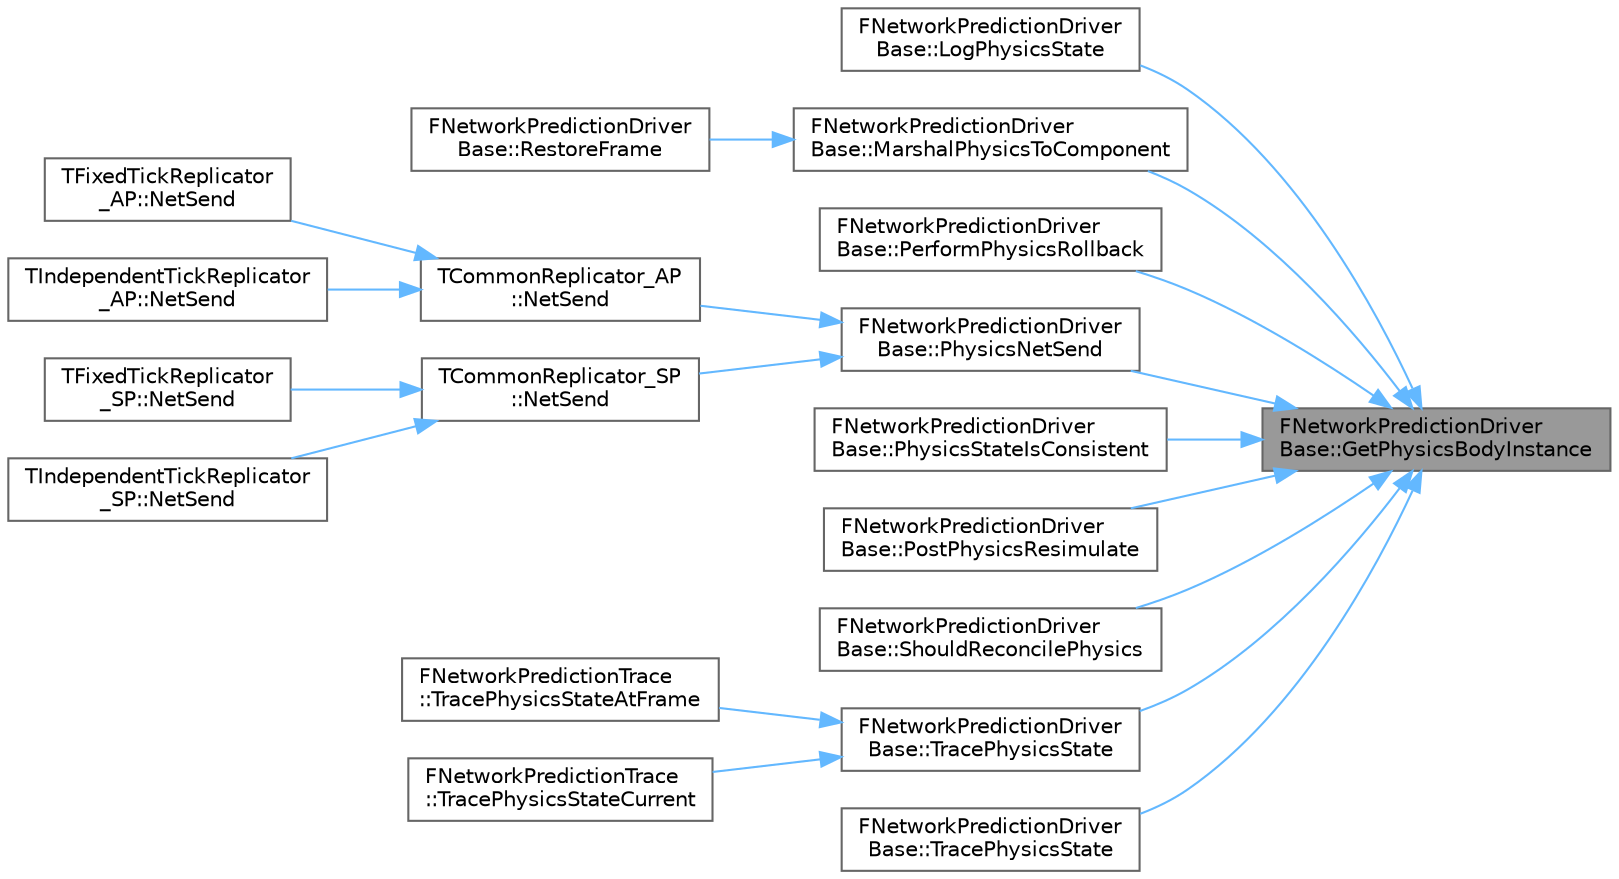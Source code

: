 digraph "FNetworkPredictionDriverBase::GetPhysicsBodyInstance"
{
 // INTERACTIVE_SVG=YES
 // LATEX_PDF_SIZE
  bgcolor="transparent";
  edge [fontname=Helvetica,fontsize=10,labelfontname=Helvetica,labelfontsize=10];
  node [fontname=Helvetica,fontsize=10,shape=box,height=0.2,width=0.4];
  rankdir="RL";
  Node1 [id="Node000001",label="FNetworkPredictionDriver\lBase::GetPhysicsBodyInstance",height=0.2,width=0.4,color="gray40", fillcolor="grey60", style="filled", fontcolor="black",tooltip=" "];
  Node1 -> Node2 [id="edge1_Node000001_Node000002",dir="back",color="steelblue1",style="solid",tooltip=" "];
  Node2 [id="Node000002",label="FNetworkPredictionDriver\lBase::LogPhysicsState",height=0.2,width=0.4,color="grey40", fillcolor="white", style="filled",URL="$d9/d6a/structFNetworkPredictionDriverBase.html#ab86b0031474f9a2a69dd651fda1fc620",tooltip=" "];
  Node1 -> Node3 [id="edge2_Node000001_Node000003",dir="back",color="steelblue1",style="solid",tooltip=" "];
  Node3 [id="Node000003",label="FNetworkPredictionDriver\lBase::MarshalPhysicsToComponent",height=0.2,width=0.4,color="grey40", fillcolor="white", style="filled",URL="$d9/d6a/structFNetworkPredictionDriverBase.html#a30de2cec0b67ce333e34742309788ba1",tooltip=" "];
  Node3 -> Node4 [id="edge3_Node000003_Node000004",dir="back",color="steelblue1",style="solid",tooltip=" "];
  Node4 [id="Node000004",label="FNetworkPredictionDriver\lBase::RestoreFrame",height=0.2,width=0.4,color="grey40", fillcolor="white", style="filled",URL="$d9/d6a/structFNetworkPredictionDriverBase.html#a774550483b89fd0d9e7b94eee69a4e82",tooltip=" "];
  Node1 -> Node5 [id="edge4_Node000001_Node000005",dir="back",color="steelblue1",style="solid",tooltip=" "];
  Node5 [id="Node000005",label="FNetworkPredictionDriver\lBase::PerformPhysicsRollback",height=0.2,width=0.4,color="grey40", fillcolor="white", style="filled",URL="$d9/d6a/structFNetworkPredictionDriverBase.html#aa179b5e1048d267fe2f435a39e3073a0",tooltip=" "];
  Node1 -> Node6 [id="edge5_Node000001_Node000006",dir="back",color="steelblue1",style="solid",tooltip=" "];
  Node6 [id="Node000006",label="FNetworkPredictionDriver\lBase::PhysicsNetSend",height=0.2,width=0.4,color="grey40", fillcolor="white", style="filled",URL="$d9/d6a/structFNetworkPredictionDriverBase.html#ae99d85fcf42f7ef10d40ee92b1ed8b38",tooltip=" "];
  Node6 -> Node7 [id="edge6_Node000006_Node000007",dir="back",color="steelblue1",style="solid",tooltip=" "];
  Node7 [id="Node000007",label="TCommonReplicator_AP\l::NetSend",height=0.2,width=0.4,color="grey40", fillcolor="white", style="filled",URL="$db/d88/classTCommonReplicator__AP.html#a9ac63986ef38ad40d7f610cd16c23106",tooltip=" "];
  Node7 -> Node8 [id="edge7_Node000007_Node000008",dir="back",color="steelblue1",style="solid",tooltip=" "];
  Node8 [id="Node000008",label="TFixedTickReplicator\l_AP::NetSend",height=0.2,width=0.4,color="grey40", fillcolor="white", style="filled",URL="$da/de3/classTFixedTickReplicator__AP.html#abfb9639252f56be69e732a5acad345a7",tooltip=" "];
  Node7 -> Node9 [id="edge8_Node000007_Node000009",dir="back",color="steelblue1",style="solid",tooltip=" "];
  Node9 [id="Node000009",label="TIndependentTickReplicator\l_AP::NetSend",height=0.2,width=0.4,color="grey40", fillcolor="white", style="filled",URL="$d9/df1/classTIndependentTickReplicator__AP.html#a76e94cee63d3d4672763648d76cb6fd3",tooltip=" "];
  Node6 -> Node10 [id="edge9_Node000006_Node000010",dir="back",color="steelblue1",style="solid",tooltip=" "];
  Node10 [id="Node000010",label="TCommonReplicator_SP\l::NetSend",height=0.2,width=0.4,color="grey40", fillcolor="white", style="filled",URL="$d8/de8/classTCommonReplicator__SP.html#a460696da5c672c21c30ecf99307a13fc",tooltip=" "];
  Node10 -> Node11 [id="edge10_Node000010_Node000011",dir="back",color="steelblue1",style="solid",tooltip=" "];
  Node11 [id="Node000011",label="TFixedTickReplicator\l_SP::NetSend",height=0.2,width=0.4,color="grey40", fillcolor="white", style="filled",URL="$d5/d68/classTFixedTickReplicator__SP.html#ad3322b056258f27f98aee12f31d7d064",tooltip=" "];
  Node10 -> Node12 [id="edge11_Node000010_Node000012",dir="back",color="steelblue1",style="solid",tooltip=" "];
  Node12 [id="Node000012",label="TIndependentTickReplicator\l_SP::NetSend",height=0.2,width=0.4,color="grey40", fillcolor="white", style="filled",URL="$d9/deb/classTIndependentTickReplicator__SP.html#a053a9d0661d932232f69e78c0467d7e7",tooltip=" "];
  Node1 -> Node13 [id="edge12_Node000001_Node000013",dir="back",color="steelblue1",style="solid",tooltip=" "];
  Node13 [id="Node000013",label="FNetworkPredictionDriver\lBase::PhysicsStateIsConsistent",height=0.2,width=0.4,color="grey40", fillcolor="white", style="filled",URL="$d9/d6a/structFNetworkPredictionDriverBase.html#ae4070f34655e4013d766b5c63c9a2701",tooltip=" "];
  Node1 -> Node14 [id="edge13_Node000001_Node000014",dir="back",color="steelblue1",style="solid",tooltip=" "];
  Node14 [id="Node000014",label="FNetworkPredictionDriver\lBase::PostPhysicsResimulate",height=0.2,width=0.4,color="grey40", fillcolor="white", style="filled",URL="$d9/d6a/structFNetworkPredictionDriverBase.html#af16f9d16d685bbaa420cd77538fc99f2",tooltip=" "];
  Node1 -> Node15 [id="edge14_Node000001_Node000015",dir="back",color="steelblue1",style="solid",tooltip=" "];
  Node15 [id="Node000015",label="FNetworkPredictionDriver\lBase::ShouldReconcilePhysics",height=0.2,width=0.4,color="grey40", fillcolor="white", style="filled",URL="$d9/d6a/structFNetworkPredictionDriverBase.html#a93d9f78b2a3e86d59d6544feda7e3f3a",tooltip=" "];
  Node1 -> Node16 [id="edge15_Node000001_Node000016",dir="back",color="steelblue1",style="solid",tooltip=" "];
  Node16 [id="Node000016",label="FNetworkPredictionDriver\lBase::TracePhysicsState",height=0.2,width=0.4,color="grey40", fillcolor="white", style="filled",URL="$d9/d6a/structFNetworkPredictionDriverBase.html#a2bb4dd0f8d7d4adf87befbc0d4258f58",tooltip=" "];
  Node16 -> Node17 [id="edge16_Node000016_Node000017",dir="back",color="steelblue1",style="solid",tooltip=" "];
  Node17 [id="Node000017",label="FNetworkPredictionTrace\l::TracePhysicsStateAtFrame",height=0.2,width=0.4,color="grey40", fillcolor="white", style="filled",URL="$dd/dad/classFNetworkPredictionTrace.html#a63ba83ffe6e7812a5e9f1368ed271892",tooltip=" "];
  Node16 -> Node18 [id="edge17_Node000016_Node000018",dir="back",color="steelblue1",style="solid",tooltip=" "];
  Node18 [id="Node000018",label="FNetworkPredictionTrace\l::TracePhysicsStateCurrent",height=0.2,width=0.4,color="grey40", fillcolor="white", style="filled",URL="$dd/dad/classFNetworkPredictionTrace.html#a4c72a58ce16fe605a54283eb54a905b8",tooltip=" "];
  Node1 -> Node19 [id="edge18_Node000001_Node000019",dir="back",color="steelblue1",style="solid",tooltip=" "];
  Node19 [id="Node000019",label="FNetworkPredictionDriver\lBase::TracePhysicsState",height=0.2,width=0.4,color="grey40", fillcolor="white", style="filled",URL="$d9/d6a/structFNetworkPredictionDriverBase.html#aded64416a03c597cc6558c689876fdf9",tooltip=" "];
}
